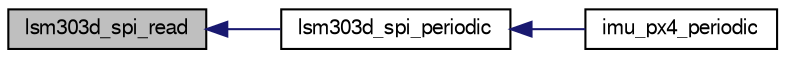 digraph "lsm303d_spi_read"
{
  edge [fontname="FreeSans",fontsize="10",labelfontname="FreeSans",labelfontsize="10"];
  node [fontname="FreeSans",fontsize="10",shape=record];
  rankdir="LR";
  Node1 [label="lsm303d_spi_read",height=0.2,width=0.4,color="black", fillcolor="grey75", style="filled", fontcolor="black"];
  Node1 -> Node2 [dir="back",color="midnightblue",fontsize="10",style="solid",fontname="FreeSans"];
  Node2 [label="lsm303d_spi_periodic",height=0.2,width=0.4,color="black", fillcolor="white", style="filled",URL="$lsm303d__spi_8h.html#a46caf9f0043d121b803f30e9f8627f8d",tooltip="convenience function: read or start configuration if not already initialized "];
  Node2 -> Node3 [dir="back",color="midnightblue",fontsize="10",style="solid",fontname="FreeSans"];
  Node3 [label="imu_px4_periodic",height=0.2,width=0.4,color="black", fillcolor="white", style="filled",URL="$imu__px4fmu__v2_84_8h.html#a89ba24ff1ce9be73bca621cda73b46f5"];
}
